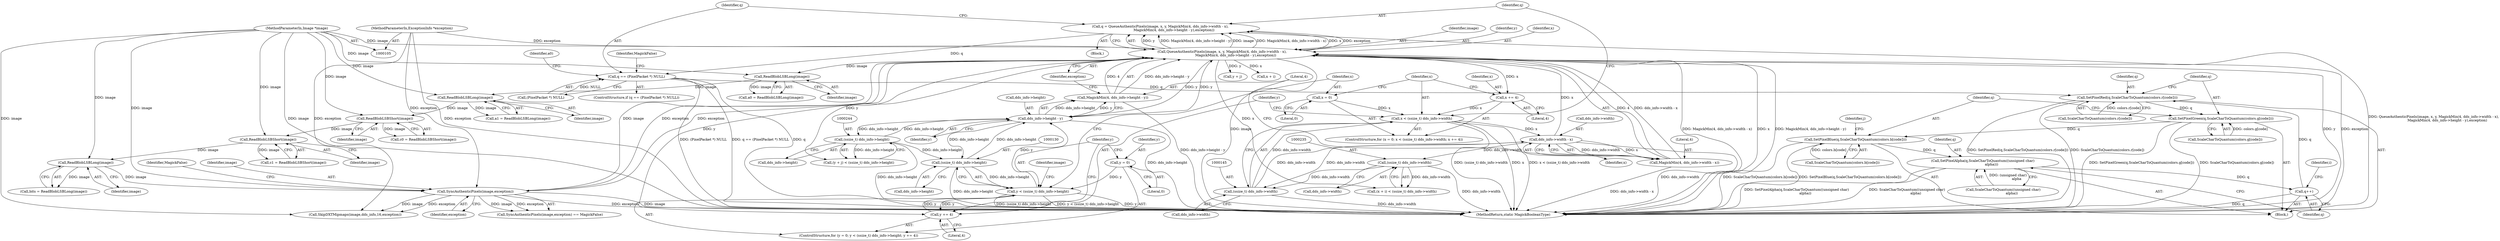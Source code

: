 digraph "0_ImageMagick_d7325bac173492b358417a0ad49fabad44447d52_1@integer" {
"1000153" [label="(Call,q = QueueAuthenticPixels(image, x, y, MagickMin(4, dds_info->width - x),\n                         MagickMin(4, dds_info->height - y),exception))"];
"1000155" [label="(Call,QueueAuthenticPixels(image, x, y, MagickMin(4, dds_info->width - x),\n                         MagickMin(4, dds_info->height - y),exception))"];
"1000337" [label="(Call,SyncAuthenticPixels(image,exception))"];
"1000200" [label="(Call,ReadBlobLSBLong(image))"];
"1000196" [label="(Call,ReadBlobLSBShort(image))"];
"1000192" [label="(Call,ReadBlobLSBShort(image))"];
"1000188" [label="(Call,ReadBlobLSBLong(image))"];
"1000184" [label="(Call,ReadBlobLSBLong(image))"];
"1000106" [label="(MethodParameterIn,Image *image)"];
"1000108" [label="(MethodParameterIn,ExceptionInfo *exception)"];
"1000161" [label="(Call,dds_info->width - x)"];
"1000144" [label="(Call,(ssize_t) dds_info->width)"];
"1000234" [label="(Call,(ssize_t) dds_info->width)"];
"1000142" [label="(Call,x < (ssize_t) dds_info->width)"];
"1000139" [label="(Call,x = 0)"];
"1000149" [label="(Call,x += 4)"];
"1000168" [label="(Call,dds_info->height - y)"];
"1000243" [label="(Call,(ssize_t) dds_info->height)"];
"1000129" [label="(Call,(ssize_t) dds_info->height)"];
"1000127" [label="(Call,y < (ssize_t) dds_info->height)"];
"1000124" [label="(Call,y = 0)"];
"1000134" [label="(Call,y += 4)"];
"1000159" [label="(Call,MagickMin(4, dds_info->width - x))"];
"1000166" [label="(Call,MagickMin(4, dds_info->height - y))"];
"1000175" [label="(Call,q == (PixelPacket *) NULL)"];
"1000262" [label="(Call,SetPixelRed(q,ScaleCharToQuantum(colors.r[code])))"];
"1000270" [label="(Call,SetPixelGreen(q,ScaleCharToQuantum(colors.g[code])))"];
"1000278" [label="(Call,SetPixelBlue(q,ScaleCharToQuantum(colors.b[code])))"];
"1000327" [label="(Call,SetPixelAlpha(q,ScaleCharToQuantum((unsigned char)\n                alpha)))"];
"1000333" [label="(Call,q++)"];
"1000345" [label="(Identifier,image)"];
"1000340" [label="(Identifier,MagickFalse)"];
"1000172" [label="(Identifier,y)"];
"1000270" [label="(Call,SetPixelGreen(q,ScaleCharToQuantum(colors.g[code])))"];
"1000234" [label="(Call,(ssize_t) dds_info->width)"];
"1000196" [label="(Call,ReadBlobLSBShort(image))"];
"1000162" [label="(Call,dds_info->width)"];
"1000248" [label="(Block,)"];
"1000194" [label="(Call,c1 = ReadBlobLSBShort(image))"];
"1000175" [label="(Call,q == (PixelPacket *) NULL)"];
"1000271" [label="(Identifier,q)"];
"1000198" [label="(Call,bits = ReadBlobLSBLong(image))"];
"1000176" [label="(Identifier,q)"];
"1000131" [label="(Call,dds_info->height)"];
"1000334" [label="(Identifier,q)"];
"1000263" [label="(Identifier,q)"];
"1000150" [label="(Identifier,x)"];
"1000280" [label="(Call,ScaleCharToQuantum(colors.b[code]))"];
"1000188" [label="(Call,ReadBlobLSBLong(image))"];
"1000181" [label="(Identifier,MagickFalse)"];
"1000262" [label="(Call,SetPixelRed(q,ScaleCharToQuantum(colors.r[code])))"];
"1000226" [label="(Identifier,i)"];
"1000154" [label="(Identifier,q)"];
"1000182" [label="(Call,a0 = ReadBlobLSBLong(image))"];
"1000152" [label="(Block,)"];
"1000243" [label="(Call,(ssize_t) dds_info->height)"];
"1000165" [label="(Identifier,x)"];
"1000240" [label="(Call,y + j)"];
"1000279" [label="(Identifier,q)"];
"1000193" [label="(Identifier,image)"];
"1000126" [label="(Literal,0)"];
"1000151" [label="(Literal,4)"];
"1000239" [label="(Call,(y + j) < (ssize_t) dds_info->height)"];
"1000106" [label="(MethodParameterIn,Image *image)"];
"1000177" [label="(Call,(PixelPacket *) NULL)"];
"1000146" [label="(Call,dds_info->width)"];
"1000168" [label="(Call,dds_info->height - y)"];
"1000161" [label="(Call,dds_info->width - x)"];
"1000156" [label="(Identifier,image)"];
"1000149" [label="(Call,x += 4)"];
"1000139" [label="(Call,x = 0)"];
"1000338" [label="(Identifier,image)"];
"1000155" [label="(Call,QueueAuthenticPixels(image, x, y, MagickMin(4, dds_info->width - x),\n                         MagickMin(4, dds_info->height - y),exception))"];
"1000108" [label="(MethodParameterIn,ExceptionInfo *exception)"];
"1000328" [label="(Identifier,q)"];
"1000125" [label="(Identifier,y)"];
"1000327" [label="(Call,SetPixelAlpha(q,ScaleCharToQuantum((unsigned char)\n                alpha)))"];
"1000192" [label="(Call,ReadBlobLSBShort(image))"];
"1000333" [label="(Call,q++)"];
"1000278" [label="(Call,SetPixelBlue(q,ScaleCharToQuantum(colors.b[code])))"];
"1000153" [label="(Call,q = QueueAuthenticPixels(image, x, y, MagickMin(4, dds_info->width - x),\n                         MagickMin(4, dds_info->height - y),exception))"];
"1000236" [label="(Call,dds_info->width)"];
"1000230" [label="(Call,(x + i) < (ssize_t) dds_info->width)"];
"1000124" [label="(Call,y = 0)"];
"1000158" [label="(Identifier,y)"];
"1000140" [label="(Identifier,x)"];
"1000245" [label="(Call,dds_info->height)"];
"1000129" [label="(Call,(ssize_t) dds_info->height)"];
"1000135" [label="(Identifier,y)"];
"1000200" [label="(Call,ReadBlobLSBLong(image))"];
"1000136" [label="(Literal,4)"];
"1000197" [label="(Identifier,image)"];
"1000144" [label="(Call,(ssize_t) dds_info->width)"];
"1000184" [label="(Call,ReadBlobLSBLong(image))"];
"1000264" [label="(Call,ScaleCharToQuantum(colors.r[code]))"];
"1000166" [label="(Call,MagickMin(4, dds_info->height - y))"];
"1000272" [label="(Call,ScaleCharToQuantum(colors.g[code]))"];
"1000143" [label="(Identifier,x)"];
"1000339" [label="(Identifier,exception)"];
"1000186" [label="(Call,a1 = ReadBlobLSBLong(image))"];
"1000128" [label="(Identifier,y)"];
"1000190" [label="(Call,c0 = ReadBlobLSBShort(image))"];
"1000160" [label="(Literal,4)"];
"1000138" [label="(ControlStructure,for (x = 0; x < (ssize_t) dds_info->width; x += 4))"];
"1000349" [label="(MethodReturn,static MagickBooleanType)"];
"1000185" [label="(Identifier,image)"];
"1000157" [label="(Identifier,x)"];
"1000183" [label="(Identifier,a0)"];
"1000329" [label="(Call,ScaleCharToQuantum((unsigned char)\n                alpha))"];
"1000231" [label="(Call,x + i)"];
"1000336" [label="(Call,SyncAuthenticPixels(image,exception) == MagickFalse)"];
"1000201" [label="(Identifier,image)"];
"1000169" [label="(Call,dds_info->height)"];
"1000174" [label="(ControlStructure,if (q == (PixelPacket *) NULL))"];
"1000337" [label="(Call,SyncAuthenticPixels(image,exception))"];
"1000159" [label="(Call,MagickMin(4, dds_info->width - x))"];
"1000142" [label="(Call,x < (ssize_t) dds_info->width)"];
"1000344" [label="(Call,SkipDXTMipmaps(image,dds_info,16,exception))"];
"1000127" [label="(Call,y < (ssize_t) dds_info->height)"];
"1000123" [label="(ControlStructure,for (y = 0; y < (ssize_t) dds_info->height; y += 4))"];
"1000141" [label="(Literal,0)"];
"1000189" [label="(Identifier,image)"];
"1000173" [label="(Identifier,exception)"];
"1000167" [label="(Literal,4)"];
"1000288" [label="(Identifier,j)"];
"1000134" [label="(Call,y += 4)"];
"1000153" -> "1000152"  [label="AST: "];
"1000153" -> "1000155"  [label="CFG: "];
"1000154" -> "1000153"  [label="AST: "];
"1000155" -> "1000153"  [label="AST: "];
"1000176" -> "1000153"  [label="CFG: "];
"1000153" -> "1000349"  [label="DDG: QueueAuthenticPixels(image, x, y, MagickMin(4, dds_info->width - x),\n                         MagickMin(4, dds_info->height - y),exception)"];
"1000155" -> "1000153"  [label="DDG: y"];
"1000155" -> "1000153"  [label="DDG: MagickMin(4, dds_info->height - y)"];
"1000155" -> "1000153"  [label="DDG: image"];
"1000155" -> "1000153"  [label="DDG: MagickMin(4, dds_info->width - x)"];
"1000155" -> "1000153"  [label="DDG: x"];
"1000155" -> "1000153"  [label="DDG: exception"];
"1000153" -> "1000175"  [label="DDG: q"];
"1000155" -> "1000173"  [label="CFG: "];
"1000156" -> "1000155"  [label="AST: "];
"1000157" -> "1000155"  [label="AST: "];
"1000158" -> "1000155"  [label="AST: "];
"1000159" -> "1000155"  [label="AST: "];
"1000166" -> "1000155"  [label="AST: "];
"1000173" -> "1000155"  [label="AST: "];
"1000155" -> "1000349"  [label="DDG: MagickMin(4, dds_info->width - x)"];
"1000155" -> "1000349"  [label="DDG: x"];
"1000155" -> "1000349"  [label="DDG: MagickMin(4, dds_info->height - y)"];
"1000155" -> "1000349"  [label="DDG: y"];
"1000155" -> "1000349"  [label="DDG: exception"];
"1000155" -> "1000349"  [label="DDG: image"];
"1000155" -> "1000134"  [label="DDG: y"];
"1000155" -> "1000149"  [label="DDG: x"];
"1000337" -> "1000155"  [label="DDG: image"];
"1000337" -> "1000155"  [label="DDG: exception"];
"1000106" -> "1000155"  [label="DDG: image"];
"1000161" -> "1000155"  [label="DDG: x"];
"1000168" -> "1000155"  [label="DDG: y"];
"1000159" -> "1000155"  [label="DDG: 4"];
"1000159" -> "1000155"  [label="DDG: dds_info->width - x"];
"1000166" -> "1000155"  [label="DDG: 4"];
"1000166" -> "1000155"  [label="DDG: dds_info->height - y"];
"1000155" -> "1000168"  [label="DDG: y"];
"1000108" -> "1000155"  [label="DDG: exception"];
"1000155" -> "1000184"  [label="DDG: image"];
"1000155" -> "1000230"  [label="DDG: x"];
"1000155" -> "1000231"  [label="DDG: x"];
"1000155" -> "1000239"  [label="DDG: y"];
"1000155" -> "1000240"  [label="DDG: y"];
"1000155" -> "1000337"  [label="DDG: exception"];
"1000337" -> "1000336"  [label="AST: "];
"1000337" -> "1000339"  [label="CFG: "];
"1000338" -> "1000337"  [label="AST: "];
"1000339" -> "1000337"  [label="AST: "];
"1000340" -> "1000337"  [label="CFG: "];
"1000337" -> "1000349"  [label="DDG: exception"];
"1000337" -> "1000349"  [label="DDG: image"];
"1000337" -> "1000336"  [label="DDG: image"];
"1000337" -> "1000336"  [label="DDG: exception"];
"1000200" -> "1000337"  [label="DDG: image"];
"1000106" -> "1000337"  [label="DDG: image"];
"1000108" -> "1000337"  [label="DDG: exception"];
"1000337" -> "1000344"  [label="DDG: image"];
"1000337" -> "1000344"  [label="DDG: exception"];
"1000200" -> "1000198"  [label="AST: "];
"1000200" -> "1000201"  [label="CFG: "];
"1000201" -> "1000200"  [label="AST: "];
"1000198" -> "1000200"  [label="CFG: "];
"1000200" -> "1000198"  [label="DDG: image"];
"1000196" -> "1000200"  [label="DDG: image"];
"1000106" -> "1000200"  [label="DDG: image"];
"1000196" -> "1000194"  [label="AST: "];
"1000196" -> "1000197"  [label="CFG: "];
"1000197" -> "1000196"  [label="AST: "];
"1000194" -> "1000196"  [label="CFG: "];
"1000196" -> "1000194"  [label="DDG: image"];
"1000192" -> "1000196"  [label="DDG: image"];
"1000106" -> "1000196"  [label="DDG: image"];
"1000192" -> "1000190"  [label="AST: "];
"1000192" -> "1000193"  [label="CFG: "];
"1000193" -> "1000192"  [label="AST: "];
"1000190" -> "1000192"  [label="CFG: "];
"1000192" -> "1000190"  [label="DDG: image"];
"1000188" -> "1000192"  [label="DDG: image"];
"1000106" -> "1000192"  [label="DDG: image"];
"1000188" -> "1000186"  [label="AST: "];
"1000188" -> "1000189"  [label="CFG: "];
"1000189" -> "1000188"  [label="AST: "];
"1000186" -> "1000188"  [label="CFG: "];
"1000188" -> "1000186"  [label="DDG: image"];
"1000184" -> "1000188"  [label="DDG: image"];
"1000106" -> "1000188"  [label="DDG: image"];
"1000184" -> "1000182"  [label="AST: "];
"1000184" -> "1000185"  [label="CFG: "];
"1000185" -> "1000184"  [label="AST: "];
"1000182" -> "1000184"  [label="CFG: "];
"1000184" -> "1000182"  [label="DDG: image"];
"1000106" -> "1000184"  [label="DDG: image"];
"1000106" -> "1000105"  [label="AST: "];
"1000106" -> "1000349"  [label="DDG: image"];
"1000106" -> "1000344"  [label="DDG: image"];
"1000108" -> "1000105"  [label="AST: "];
"1000108" -> "1000349"  [label="DDG: exception"];
"1000108" -> "1000344"  [label="DDG: exception"];
"1000161" -> "1000159"  [label="AST: "];
"1000161" -> "1000165"  [label="CFG: "];
"1000162" -> "1000161"  [label="AST: "];
"1000165" -> "1000161"  [label="AST: "];
"1000159" -> "1000161"  [label="CFG: "];
"1000161" -> "1000349"  [label="DDG: dds_info->width"];
"1000161" -> "1000144"  [label="DDG: dds_info->width"];
"1000161" -> "1000159"  [label="DDG: dds_info->width"];
"1000161" -> "1000159"  [label="DDG: x"];
"1000144" -> "1000161"  [label="DDG: dds_info->width"];
"1000142" -> "1000161"  [label="DDG: x"];
"1000161" -> "1000234"  [label="DDG: dds_info->width"];
"1000144" -> "1000142"  [label="AST: "];
"1000144" -> "1000146"  [label="CFG: "];
"1000145" -> "1000144"  [label="AST: "];
"1000146" -> "1000144"  [label="AST: "];
"1000142" -> "1000144"  [label="CFG: "];
"1000144" -> "1000349"  [label="DDG: dds_info->width"];
"1000144" -> "1000142"  [label="DDG: dds_info->width"];
"1000234" -> "1000144"  [label="DDG: dds_info->width"];
"1000234" -> "1000230"  [label="AST: "];
"1000234" -> "1000236"  [label="CFG: "];
"1000235" -> "1000234"  [label="AST: "];
"1000236" -> "1000234"  [label="AST: "];
"1000230" -> "1000234"  [label="CFG: "];
"1000234" -> "1000349"  [label="DDG: dds_info->width"];
"1000234" -> "1000230"  [label="DDG: dds_info->width"];
"1000142" -> "1000138"  [label="AST: "];
"1000143" -> "1000142"  [label="AST: "];
"1000154" -> "1000142"  [label="CFG: "];
"1000135" -> "1000142"  [label="CFG: "];
"1000142" -> "1000349"  [label="DDG: x < (ssize_t) dds_info->width"];
"1000142" -> "1000349"  [label="DDG: (ssize_t) dds_info->width"];
"1000142" -> "1000349"  [label="DDG: x"];
"1000139" -> "1000142"  [label="DDG: x"];
"1000149" -> "1000142"  [label="DDG: x"];
"1000139" -> "1000138"  [label="AST: "];
"1000139" -> "1000141"  [label="CFG: "];
"1000140" -> "1000139"  [label="AST: "];
"1000141" -> "1000139"  [label="AST: "];
"1000143" -> "1000139"  [label="CFG: "];
"1000149" -> "1000138"  [label="AST: "];
"1000149" -> "1000151"  [label="CFG: "];
"1000150" -> "1000149"  [label="AST: "];
"1000151" -> "1000149"  [label="AST: "];
"1000143" -> "1000149"  [label="CFG: "];
"1000168" -> "1000166"  [label="AST: "];
"1000168" -> "1000172"  [label="CFG: "];
"1000169" -> "1000168"  [label="AST: "];
"1000172" -> "1000168"  [label="AST: "];
"1000166" -> "1000168"  [label="CFG: "];
"1000168" -> "1000349"  [label="DDG: dds_info->height"];
"1000168" -> "1000129"  [label="DDG: dds_info->height"];
"1000168" -> "1000166"  [label="DDG: dds_info->height"];
"1000168" -> "1000166"  [label="DDG: y"];
"1000243" -> "1000168"  [label="DDG: dds_info->height"];
"1000129" -> "1000168"  [label="DDG: dds_info->height"];
"1000127" -> "1000168"  [label="DDG: y"];
"1000168" -> "1000243"  [label="DDG: dds_info->height"];
"1000243" -> "1000239"  [label="AST: "];
"1000243" -> "1000245"  [label="CFG: "];
"1000244" -> "1000243"  [label="AST: "];
"1000245" -> "1000243"  [label="AST: "];
"1000239" -> "1000243"  [label="CFG: "];
"1000243" -> "1000349"  [label="DDG: dds_info->height"];
"1000243" -> "1000129"  [label="DDG: dds_info->height"];
"1000243" -> "1000239"  [label="DDG: dds_info->height"];
"1000129" -> "1000127"  [label="AST: "];
"1000129" -> "1000131"  [label="CFG: "];
"1000130" -> "1000129"  [label="AST: "];
"1000131" -> "1000129"  [label="AST: "];
"1000127" -> "1000129"  [label="CFG: "];
"1000129" -> "1000349"  [label="DDG: dds_info->height"];
"1000129" -> "1000127"  [label="DDG: dds_info->height"];
"1000127" -> "1000123"  [label="AST: "];
"1000128" -> "1000127"  [label="AST: "];
"1000140" -> "1000127"  [label="CFG: "];
"1000345" -> "1000127"  [label="CFG: "];
"1000127" -> "1000349"  [label="DDG: (ssize_t) dds_info->height"];
"1000127" -> "1000349"  [label="DDG: y < (ssize_t) dds_info->height"];
"1000127" -> "1000349"  [label="DDG: y"];
"1000124" -> "1000127"  [label="DDG: y"];
"1000134" -> "1000127"  [label="DDG: y"];
"1000127" -> "1000134"  [label="DDG: y"];
"1000124" -> "1000123"  [label="AST: "];
"1000124" -> "1000126"  [label="CFG: "];
"1000125" -> "1000124"  [label="AST: "];
"1000126" -> "1000124"  [label="AST: "];
"1000128" -> "1000124"  [label="CFG: "];
"1000134" -> "1000123"  [label="AST: "];
"1000134" -> "1000136"  [label="CFG: "];
"1000135" -> "1000134"  [label="AST: "];
"1000136" -> "1000134"  [label="AST: "];
"1000128" -> "1000134"  [label="CFG: "];
"1000160" -> "1000159"  [label="AST: "];
"1000167" -> "1000159"  [label="CFG: "];
"1000159" -> "1000349"  [label="DDG: dds_info->width - x"];
"1000167" -> "1000166"  [label="AST: "];
"1000173" -> "1000166"  [label="CFG: "];
"1000166" -> "1000349"  [label="DDG: dds_info->height - y"];
"1000175" -> "1000174"  [label="AST: "];
"1000175" -> "1000177"  [label="CFG: "];
"1000176" -> "1000175"  [label="AST: "];
"1000177" -> "1000175"  [label="AST: "];
"1000181" -> "1000175"  [label="CFG: "];
"1000183" -> "1000175"  [label="CFG: "];
"1000175" -> "1000349"  [label="DDG: q"];
"1000175" -> "1000349"  [label="DDG: (PixelPacket *) NULL"];
"1000175" -> "1000349"  [label="DDG: q == (PixelPacket *) NULL"];
"1000177" -> "1000175"  [label="DDG: NULL"];
"1000175" -> "1000262"  [label="DDG: q"];
"1000262" -> "1000248"  [label="AST: "];
"1000262" -> "1000264"  [label="CFG: "];
"1000263" -> "1000262"  [label="AST: "];
"1000264" -> "1000262"  [label="AST: "];
"1000271" -> "1000262"  [label="CFG: "];
"1000262" -> "1000349"  [label="DDG: ScaleCharToQuantum(colors.r[code])"];
"1000262" -> "1000349"  [label="DDG: SetPixelRed(q,ScaleCharToQuantum(colors.r[code]))"];
"1000333" -> "1000262"  [label="DDG: q"];
"1000264" -> "1000262"  [label="DDG: colors.r[code]"];
"1000262" -> "1000270"  [label="DDG: q"];
"1000270" -> "1000248"  [label="AST: "];
"1000270" -> "1000272"  [label="CFG: "];
"1000271" -> "1000270"  [label="AST: "];
"1000272" -> "1000270"  [label="AST: "];
"1000279" -> "1000270"  [label="CFG: "];
"1000270" -> "1000349"  [label="DDG: SetPixelGreen(q,ScaleCharToQuantum(colors.g[code]))"];
"1000270" -> "1000349"  [label="DDG: ScaleCharToQuantum(colors.g[code])"];
"1000272" -> "1000270"  [label="DDG: colors.g[code]"];
"1000270" -> "1000278"  [label="DDG: q"];
"1000278" -> "1000248"  [label="AST: "];
"1000278" -> "1000280"  [label="CFG: "];
"1000279" -> "1000278"  [label="AST: "];
"1000280" -> "1000278"  [label="AST: "];
"1000288" -> "1000278"  [label="CFG: "];
"1000278" -> "1000349"  [label="DDG: ScaleCharToQuantum(colors.b[code])"];
"1000278" -> "1000349"  [label="DDG: SetPixelBlue(q,ScaleCharToQuantum(colors.b[code]))"];
"1000280" -> "1000278"  [label="DDG: colors.b[code]"];
"1000278" -> "1000327"  [label="DDG: q"];
"1000327" -> "1000248"  [label="AST: "];
"1000327" -> "1000329"  [label="CFG: "];
"1000328" -> "1000327"  [label="AST: "];
"1000329" -> "1000327"  [label="AST: "];
"1000334" -> "1000327"  [label="CFG: "];
"1000327" -> "1000349"  [label="DDG: ScaleCharToQuantum((unsigned char)\n                alpha)"];
"1000327" -> "1000349"  [label="DDG: SetPixelAlpha(q,ScaleCharToQuantum((unsigned char)\n                alpha))"];
"1000329" -> "1000327"  [label="DDG: (unsigned char)\n                alpha"];
"1000327" -> "1000333"  [label="DDG: q"];
"1000333" -> "1000248"  [label="AST: "];
"1000333" -> "1000334"  [label="CFG: "];
"1000334" -> "1000333"  [label="AST: "];
"1000226" -> "1000333"  [label="CFG: "];
"1000333" -> "1000349"  [label="DDG: q"];
}
